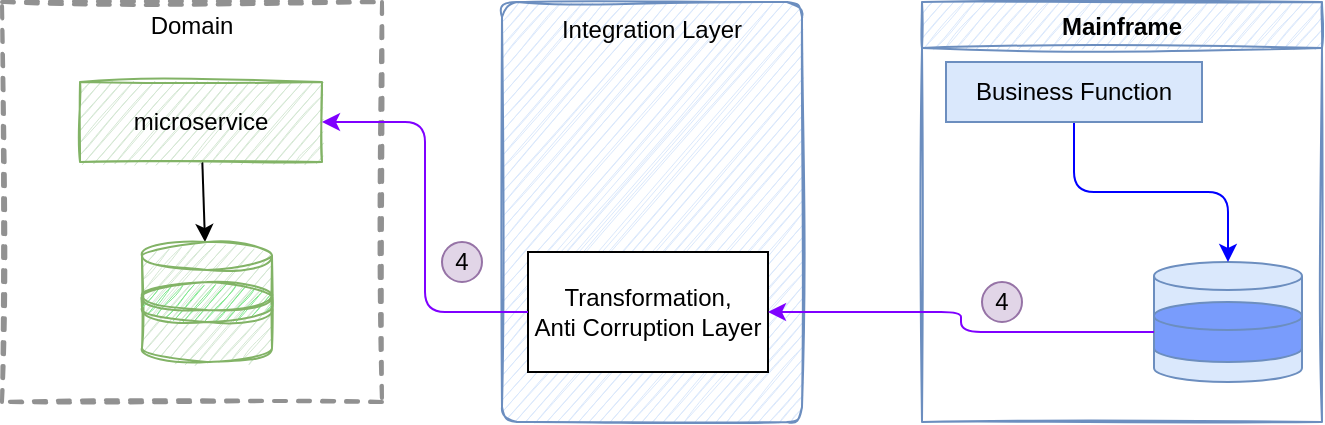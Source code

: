 <mxfile>
    <diagram id="0HKSw33PQWi8Kua1xZyR" name="Page-1">
        <mxGraphModel dx="731" dy="492" grid="1" gridSize="10" guides="1" tooltips="1" connect="1" arrows="1" fold="1" page="1" pageScale="1" pageWidth="850" pageHeight="1100" math="0" shadow="0">
            <root>
                <mxCell id="0"/>
                <mxCell id="1" parent="0"/>
                <mxCell id="3" value="Domain" style="fontStyle=0;verticalAlign=top;align=center;spacingTop=-2;fillColor=none;rounded=0;whiteSpace=wrap;html=1;strokeColor=#919191;strokeWidth=2;dashed=1;container=1;collapsible=0;expand=0;recursiveResize=0;sketch=1;" vertex="1" parent="1">
                    <mxGeometry x="20" y="80" width="190" height="200" as="geometry"/>
                </mxCell>
                <mxCell id="5" style="edgeStyle=none;html=1;" edge="1" parent="3" source="2" target="4">
                    <mxGeometry relative="1" as="geometry"/>
                </mxCell>
                <mxCell id="2" value="microservice" style="rounded=0;whiteSpace=wrap;html=1;sketch=1;fillColor=#d5e8d4;strokeColor=#82b366;" vertex="1" parent="3">
                    <mxGeometry x="39" y="40" width="121" height="40" as="geometry"/>
                </mxCell>
                <mxCell id="4" value="" style="shape=cylinder3;whiteSpace=wrap;html=1;boundedLbl=1;backgroundOutline=1;size=7.003;sketch=1;fillColor=#d5e8d4;strokeColor=#82b366;" vertex="1" parent="3">
                    <mxGeometry x="70" y="120" width="65" height="60" as="geometry"/>
                </mxCell>
                <mxCell id="6" value="Integration Layer" style="rounded=1;whiteSpace=wrap;html=1;sketch=1;verticalAlign=top;fillColor=#dae8fc;strokeColor=#6c8ebf;arcSize=5;" vertex="1" parent="1">
                    <mxGeometry x="270" y="80" width="150" height="210" as="geometry"/>
                </mxCell>
                <mxCell id="36" value="Mainframe" style="swimlane;sketch=1;fillColor=#dae8fc;strokeColor=#6c8ebf;" vertex="1" parent="1">
                    <mxGeometry x="480" y="80" width="200" height="210" as="geometry"/>
                </mxCell>
                <mxCell id="37" value="" style="shape=cylinder3;whiteSpace=wrap;html=1;boundedLbl=1;backgroundOutline=1;size=7.003;sketch=0;fillColor=#dae8fc;strokeColor=#6c8ebf;" vertex="1" parent="36">
                    <mxGeometry x="116" y="130" width="74" height="60" as="geometry"/>
                </mxCell>
                <mxCell id="39" style="edgeStyle=orthogonalEdgeStyle;sketch=0;html=1;entryX=0.5;entryY=0;entryDx=0;entryDy=0;entryPerimeter=0;strokeColor=#0000FF;" edge="1" parent="36" source="38" target="37">
                    <mxGeometry relative="1" as="geometry"/>
                </mxCell>
                <mxCell id="38" value="Business Function" style="whiteSpace=wrap;html=1;sketch=0;fillColor=#dae8fc;strokeColor=#6c8ebf;" vertex="1" parent="36">
                    <mxGeometry x="12" y="30" width="128" height="30" as="geometry"/>
                </mxCell>
                <mxCell id="41" value="Transformation, &lt;br&gt;Anti Corruption Layer" style="whiteSpace=wrap;html=1;sketch=0;" vertex="1" parent="1">
                    <mxGeometry x="283" y="205" width="120" height="60" as="geometry"/>
                </mxCell>
                <mxCell id="42" value="integration flows" parent="0" visible="0"/>
                <object label="New Data" id="51">
                    <mxCell parent="0"/>
                </object>
                <mxCell id="49" value="" style="shape=cylinder3;whiteSpace=wrap;html=1;boundedLbl=1;backgroundOutline=1;size=7.003;sketch=1;fillColor=#84E892;strokeColor=#82b366;" vertex="1" parent="51">
                    <mxGeometry x="90" y="220" width="65" height="20" as="geometry"/>
                </mxCell>
                <mxCell id="48" value="" style="shape=cylinder3;whiteSpace=wrap;html=1;boundedLbl=1;backgroundOutline=1;size=7.003;sketch=0;fillColor=#799CFC;strokeColor=#6c8ebf;" vertex="1" parent="51">
                    <mxGeometry x="596" y="230" width="74" height="30" as="geometry"/>
                </mxCell>
                <mxCell id="50" value="from-new" parent="0" visible="0"/>
                <mxCell id="40" style="edgeStyle=orthogonalEdgeStyle;sketch=0;html=1;entryX=1;entryY=0.5;entryDx=0;entryDy=0;strokeColor=#0000FF;startArrow=classic;startFill=1;endArrow=none;endFill=0;exitX=0.25;exitY=1;exitDx=0;exitDy=0;" edge="1" parent="50" source="38" target="41">
                    <mxGeometry relative="1" as="geometry">
                        <Array as="points">
                            <mxPoint x="524" y="235"/>
                        </Array>
                    </mxGeometry>
                </mxCell>
                <mxCell id="35" style="edgeStyle=orthogonalEdgeStyle;html=1;exitX=1;exitY=0.5;exitDx=0;exitDy=0;sketch=0;startArrow=none;startFill=0;entryX=0;entryY=0.5;entryDx=0;entryDy=0;exitPerimeter=0;strokeColor=#0000FF;" edge="1" parent="50" source="4" target="41">
                    <mxGeometry relative="1" as="geometry">
                        <mxPoint x="130.082" y="323.9" as="targetPoint"/>
                    </mxGeometry>
                </mxCell>
                <mxCell id="43" value="1" style="ellipse;whiteSpace=wrap;html=1;aspect=fixed;sketch=0;fillColor=#dae8fc;strokeColor=#6c8ebf;" vertex="1" parent="50">
                    <mxGeometry x="230" y="200" width="20" height="20" as="geometry"/>
                </mxCell>
                <mxCell id="47" value="1" style="ellipse;whiteSpace=wrap;html=1;aspect=fixed;sketch=0;fillColor=#dae8fc;strokeColor=#6c8ebf;" vertex="1" parent="50">
                    <mxGeometry x="490" y="210" width="20" height="20" as="geometry"/>
                </mxCell>
                <object label="push-from-legacy" id="52">
                    <mxCell parent="0" visible="0"/>
                </object>
                <mxCell id="53" style="edgeStyle=orthogonalEdgeStyle;sketch=0;html=1;startArrow=none;startFill=0;endArrow=classic;endFill=1;strokeColor=#009900;" edge="1" parent="52" source="48" target="41">
                    <mxGeometry relative="1" as="geometry"/>
                </mxCell>
                <mxCell id="54" style="edgeStyle=orthogonalEdgeStyle;sketch=0;html=1;entryX=1;entryY=0.5;entryDx=0;entryDy=0;entryPerimeter=0;startArrow=none;startFill=0;endArrow=classic;endFill=1;strokeColor=#009900;" edge="1" parent="52" source="41" target="49">
                    <mxGeometry relative="1" as="geometry"/>
                </mxCell>
                <mxCell id="55" value="3" style="ellipse;whiteSpace=wrap;html=1;aspect=fixed;sketch=0;fillColor=#d5e8d4;strokeColor=#82b366;" vertex="1" parent="52">
                    <mxGeometry x="240" y="210" width="20" height="20" as="geometry"/>
                </mxCell>
                <mxCell id="56" value="3" style="ellipse;whiteSpace=wrap;html=1;aspect=fixed;sketch=0;fillColor=#d5e8d4;strokeColor=#82b366;" vertex="1" parent="52">
                    <mxGeometry x="550" y="220" width="20" height="20" as="geometry"/>
                </mxCell>
                <mxCell id="59" value="read-from-legacy" parent="0" visible="0"/>
                <mxCell id="57" value="" style="edgeStyle=orthogonalEdgeStyle;sketch=0;html=1;startArrow=classic;startFill=1;endArrow=none;endFill=0;strokeColor=#0000FF;entryX=0;entryY=0.5;entryDx=0;entryDy=0;" edge="1" parent="59" source="2" target="41">
                    <mxGeometry relative="1" as="geometry"/>
                </mxCell>
                <mxCell id="60" value="1" style="ellipse;whiteSpace=wrap;html=1;aspect=fixed;sketch=0;fillColor=#d5e8d4;strokeColor=#82b366;" vertex="1" parent="59">
                    <mxGeometry x="240" y="210" width="20" height="20" as="geometry"/>
                </mxCell>
                <mxCell id="61" style="edgeStyle=orthogonalEdgeStyle;sketch=0;html=1;entryX=1;entryY=0.5;entryDx=0;entryDy=0;startArrow=none;startFill=0;endArrow=classic;endFill=1;strokeColor=#0000FF;" edge="1" parent="59" source="37" target="41">
                    <mxGeometry relative="1" as="geometry"/>
                </mxCell>
                <object label="push to legacy" id="62">
                    <mxCell parent="0" visible="0"/>
                </object>
                <mxCell id="63" style="edgeStyle=orthogonalEdgeStyle;sketch=0;html=1;entryX=0;entryY=0.5;entryDx=0;entryDy=0;startArrow=none;startFill=0;endArrow=classic;endFill=1;strokeColor=#FF3333;" edge="1" parent="62" source="2" target="41">
                    <mxGeometry relative="1" as="geometry"/>
                </mxCell>
                <mxCell id="64" style="edgeStyle=orthogonalEdgeStyle;sketch=0;html=1;startArrow=none;startFill=0;endArrow=classic;endFill=1;strokeColor=#FF3333;" edge="1" parent="62" source="41" target="48">
                    <mxGeometry relative="1" as="geometry"/>
                </mxCell>
                <mxCell id="65" value="2" style="ellipse;whiteSpace=wrap;html=1;aspect=fixed;sketch=0;fillColor=#f8cecc;strokeColor=#b85450;" vertex="1" parent="62">
                    <mxGeometry x="240" y="210" width="20" height="20" as="geometry"/>
                </mxCell>
                <mxCell id="66" value="2" style="ellipse;whiteSpace=wrap;html=1;aspect=fixed;sketch=0;fillColor=#f8cecc;strokeColor=#b85450;" vertex="1" parent="62">
                    <mxGeometry x="500" y="220" width="20" height="20" as="geometry"/>
                </mxCell>
                <object label="read-from-legacy" id="67">
                    <mxCell parent="0"/>
                </object>
                <mxCell id="68" style="edgeStyle=orthogonalEdgeStyle;sketch=0;html=1;entryX=1;entryY=0.5;entryDx=0;entryDy=0;startArrow=none;startFill=0;endArrow=classic;endFill=1;strokeColor=#7F00FF;" edge="1" parent="67" source="41" target="2">
                    <mxGeometry relative="1" as="geometry"/>
                </mxCell>
                <mxCell id="69" style="edgeStyle=orthogonalEdgeStyle;sketch=0;html=1;entryX=1;entryY=0.5;entryDx=0;entryDy=0;startArrow=none;startFill=0;endArrow=classic;endFill=1;strokeColor=#7F00FF;" edge="1" parent="67" source="48" target="41">
                    <mxGeometry relative="1" as="geometry"/>
                </mxCell>
                <mxCell id="71" value="4" style="ellipse;whiteSpace=wrap;html=1;aspect=fixed;sketch=0;fillColor=#e1d5e7;strokeColor=#9673a6;" vertex="1" parent="67">
                    <mxGeometry x="240" y="200" width="20" height="20" as="geometry"/>
                </mxCell>
                <mxCell id="70" value="4" style="ellipse;whiteSpace=wrap;html=1;aspect=fixed;sketch=0;fillColor=#e1d5e7;strokeColor=#9673a6;" vertex="1" parent="67">
                    <mxGeometry x="510" y="220" width="20" height="20" as="geometry"/>
                </mxCell>
            </root>
        </mxGraphModel>
    </diagram>
</mxfile>